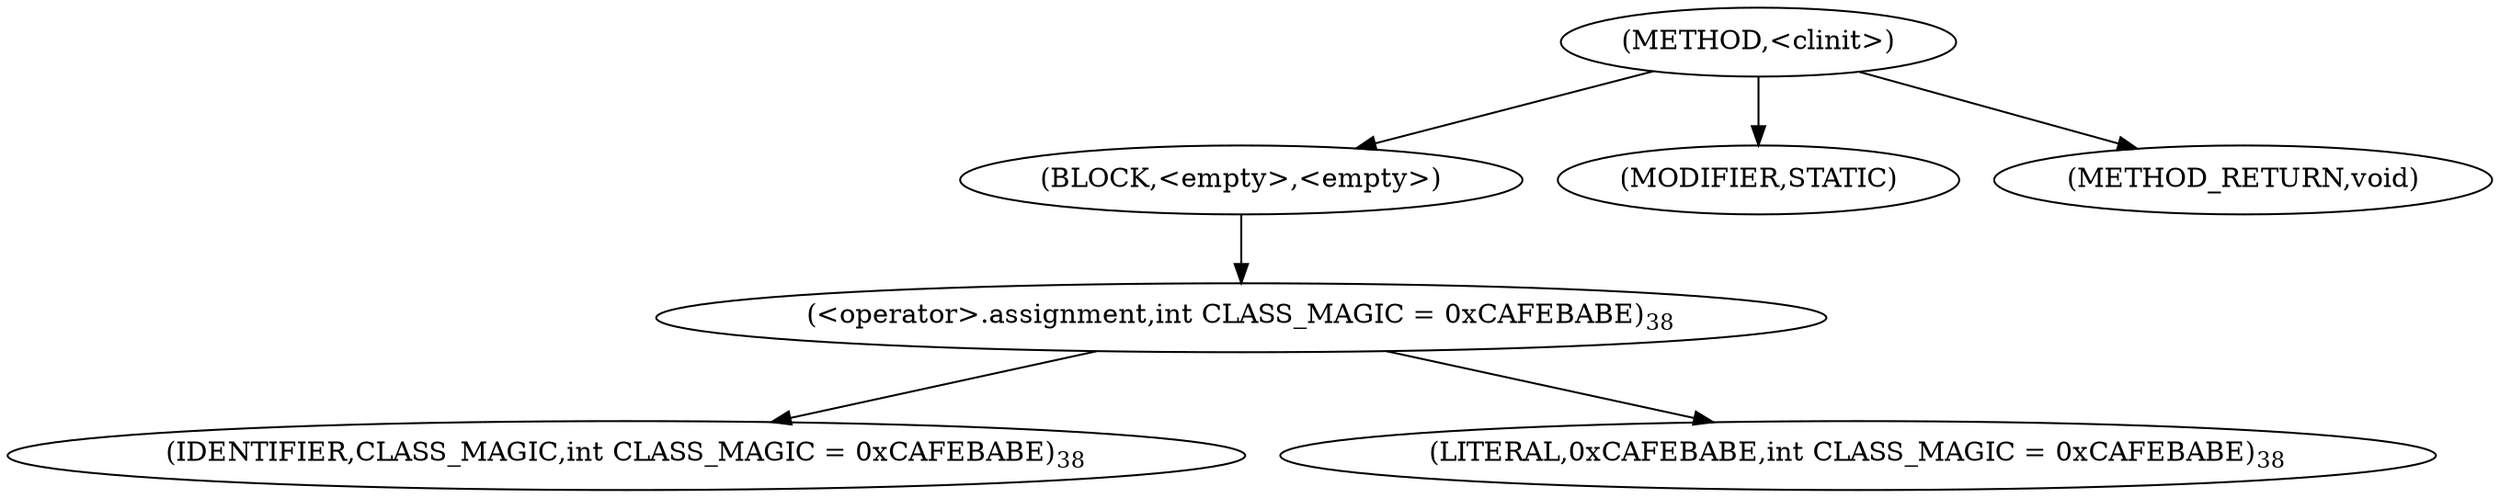 digraph "&lt;clinit&gt;" {  
"197" [label = <(METHOD,&lt;clinit&gt;)> ]
"198" [label = <(BLOCK,&lt;empty&gt;,&lt;empty&gt;)> ]
"199" [label = <(&lt;operator&gt;.assignment,int CLASS_MAGIC = 0xCAFEBABE)<SUB>38</SUB>> ]
"200" [label = <(IDENTIFIER,CLASS_MAGIC,int CLASS_MAGIC = 0xCAFEBABE)<SUB>38</SUB>> ]
"201" [label = <(LITERAL,0xCAFEBABE,int CLASS_MAGIC = 0xCAFEBABE)<SUB>38</SUB>> ]
"202" [label = <(MODIFIER,STATIC)> ]
"203" [label = <(METHOD_RETURN,void)> ]
  "197" -> "198" 
  "197" -> "202" 
  "197" -> "203" 
  "198" -> "199" 
  "199" -> "200" 
  "199" -> "201" 
}
